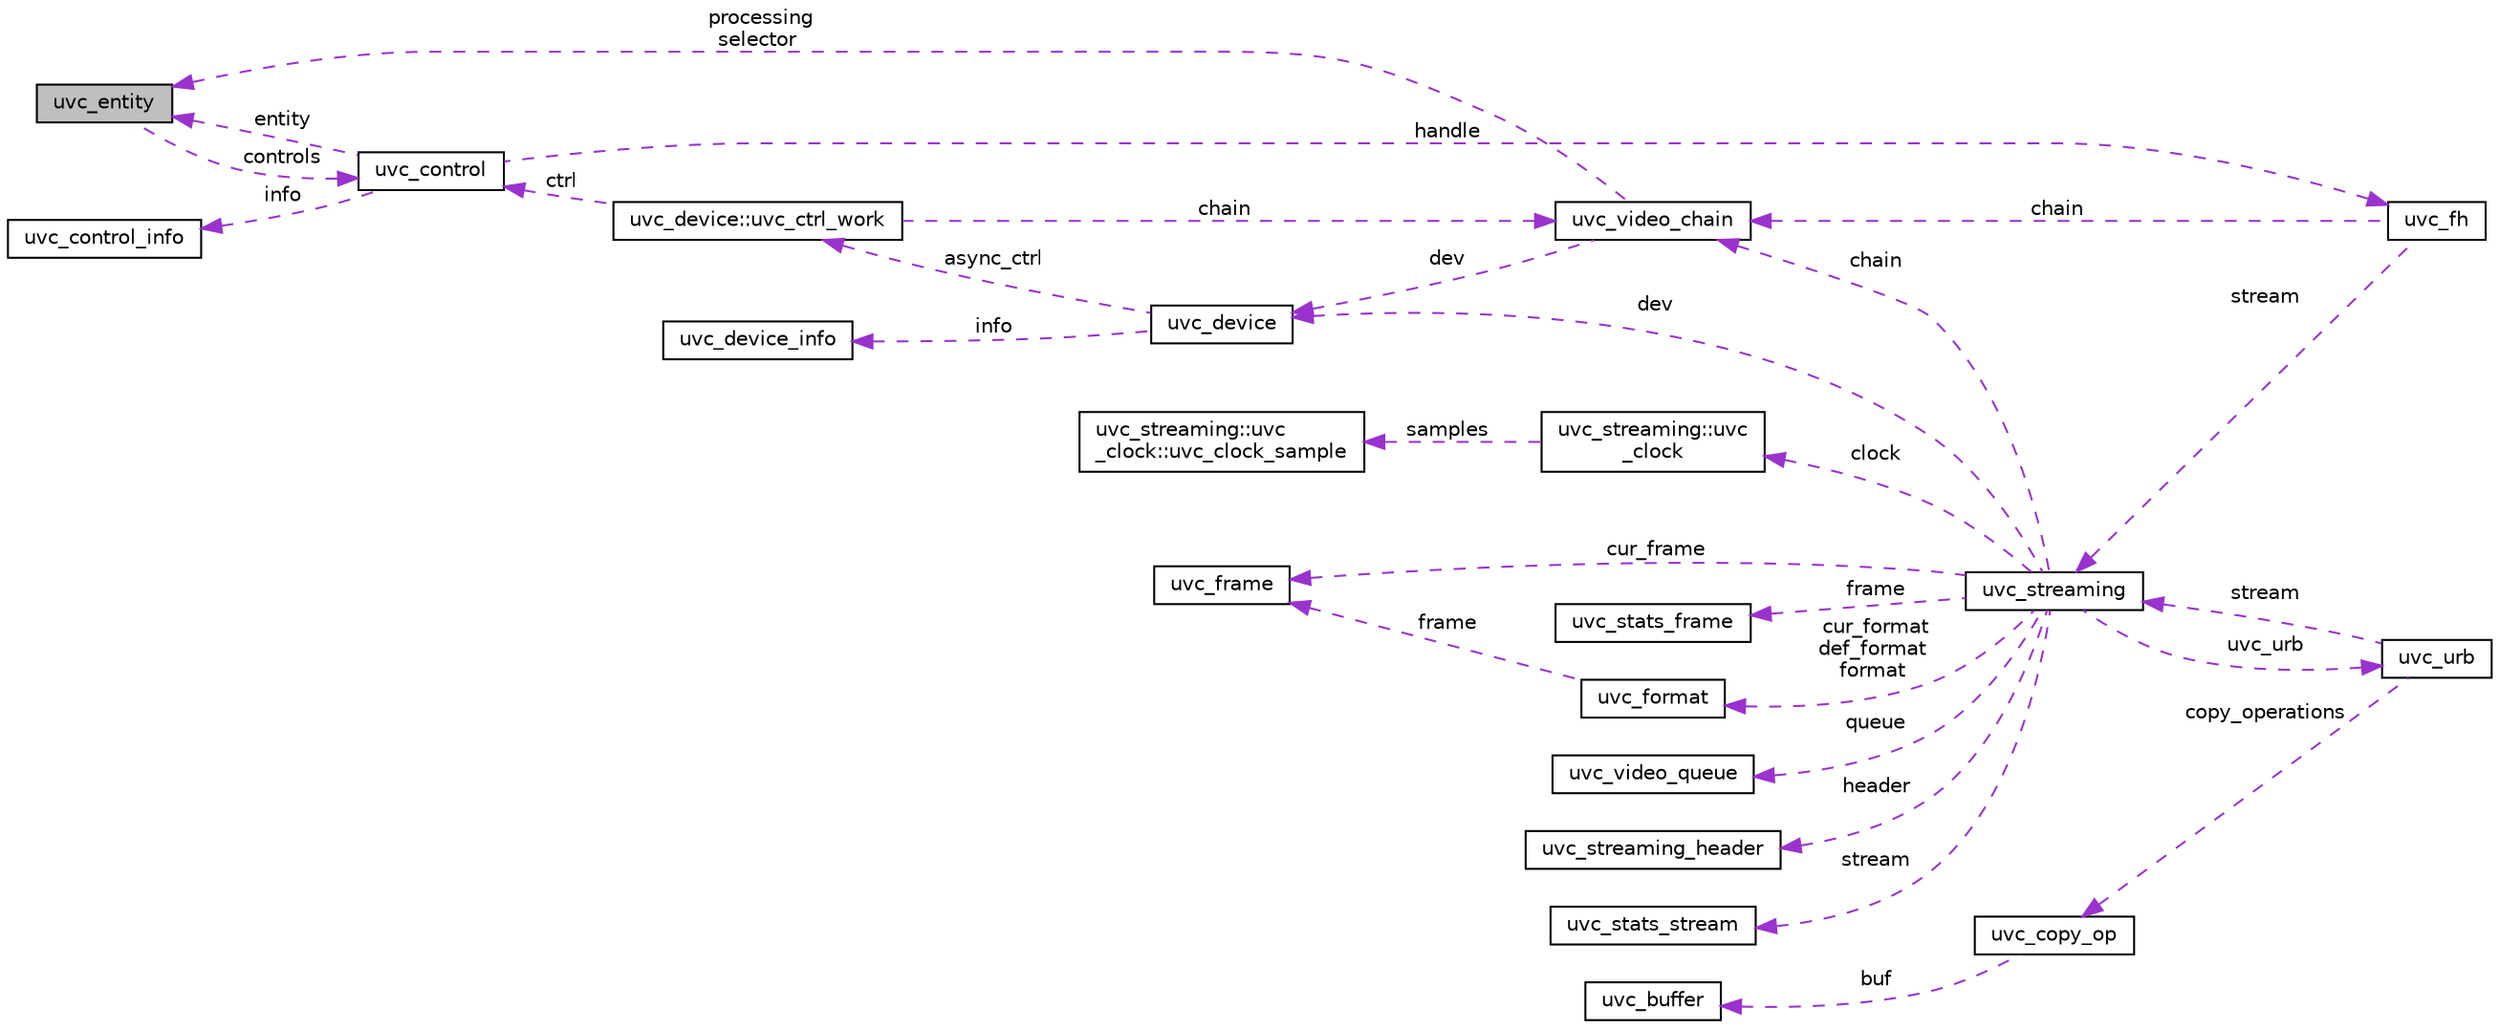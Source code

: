 digraph "uvc_entity"
{
 // LATEX_PDF_SIZE
  edge [fontname="Helvetica",fontsize="10",labelfontname="Helvetica",labelfontsize="10"];
  node [fontname="Helvetica",fontsize="10",shape=record];
  rankdir="LR";
  Node1 [label="uvc_entity",height=0.2,width=0.4,color="black", fillcolor="grey75", style="filled", fontcolor="black",tooltip=" "];
  Node2 -> Node1 [dir="back",color="darkorchid3",fontsize="10",style="dashed",label=" controls" ];
  Node2 [label="uvc_control",height=0.2,width=0.4,color="black", fillcolor="white", style="filled",URL="$structuvc__control.html",tooltip=" "];
  Node1 -> Node2 [dir="back",color="darkorchid3",fontsize="10",style="dashed",label=" entity" ];
  Node3 -> Node2 [dir="back",color="darkorchid3",fontsize="10",style="dashed",label=" info" ];
  Node3 [label="uvc_control_info",height=0.2,width=0.4,color="black", fillcolor="white", style="filled",URL="$structuvc__control__info.html",tooltip=" "];
  Node4 -> Node2 [dir="back",color="darkorchid3",fontsize="10",style="dashed",label=" handle" ];
  Node4 [label="uvc_fh",height=0.2,width=0.4,color="black", fillcolor="white", style="filled",URL="$structuvc__fh.html",tooltip=" "];
  Node5 -> Node4 [dir="back",color="darkorchid3",fontsize="10",style="dashed",label=" chain" ];
  Node5 [label="uvc_video_chain",height=0.2,width=0.4,color="black", fillcolor="white", style="filled",URL="$structuvc__video__chain.html",tooltip=" "];
  Node1 -> Node5 [dir="back",color="darkorchid3",fontsize="10",style="dashed",label=" processing\nselector" ];
  Node6 -> Node5 [dir="back",color="darkorchid3",fontsize="10",style="dashed",label=" dev" ];
  Node6 [label="uvc_device",height=0.2,width=0.4,color="black", fillcolor="white", style="filled",URL="$structuvc__device.html",tooltip=" "];
  Node7 -> Node6 [dir="back",color="darkorchid3",fontsize="10",style="dashed",label=" async_ctrl" ];
  Node7 [label="uvc_device::uvc_ctrl_work",height=0.2,width=0.4,color="black", fillcolor="white", style="filled",URL="$structuvc__device_1_1uvc__ctrl__work.html",tooltip=" "];
  Node5 -> Node7 [dir="back",color="darkorchid3",fontsize="10",style="dashed",label=" chain" ];
  Node2 -> Node7 [dir="back",color="darkorchid3",fontsize="10",style="dashed",label=" ctrl" ];
  Node8 -> Node6 [dir="back",color="darkorchid3",fontsize="10",style="dashed",label=" info" ];
  Node8 [label="uvc_device_info",height=0.2,width=0.4,color="black", fillcolor="white", style="filled",URL="$structuvc__device__info.html",tooltip=" "];
  Node9 -> Node4 [dir="back",color="darkorchid3",fontsize="10",style="dashed",label=" stream" ];
  Node9 [label="uvc_streaming",height=0.2,width=0.4,color="black", fillcolor="white", style="filled",URL="$structuvc__streaming.html",tooltip=" "];
  Node10 -> Node9 [dir="back",color="darkorchid3",fontsize="10",style="dashed",label=" clock" ];
  Node10 [label="uvc_streaming::uvc\l_clock",height=0.2,width=0.4,color="black", fillcolor="white", style="filled",URL="$structuvc__streaming_1_1uvc__clock.html",tooltip=" "];
  Node11 -> Node10 [dir="back",color="darkorchid3",fontsize="10",style="dashed",label=" samples" ];
  Node11 [label="uvc_streaming::uvc\l_clock::uvc_clock_sample",height=0.2,width=0.4,color="black", fillcolor="white", style="filled",URL="$structuvc__streaming_1_1uvc__clock_1_1uvc__clock__sample.html",tooltip=" "];
  Node5 -> Node9 [dir="back",color="darkorchid3",fontsize="10",style="dashed",label=" chain" ];
  Node12 -> Node9 [dir="back",color="darkorchid3",fontsize="10",style="dashed",label=" uvc_urb" ];
  Node12 [label="uvc_urb",height=0.2,width=0.4,color="black", fillcolor="white", style="filled",URL="$structuvc__urb.html",tooltip=" "];
  Node13 -> Node12 [dir="back",color="darkorchid3",fontsize="10",style="dashed",label=" copy_operations" ];
  Node13 [label="uvc_copy_op",height=0.2,width=0.4,color="black", fillcolor="white", style="filled",URL="$structuvc__copy__op.html",tooltip=" "];
  Node14 -> Node13 [dir="back",color="darkorchid3",fontsize="10",style="dashed",label=" buf" ];
  Node14 [label="uvc_buffer",height=0.2,width=0.4,color="black", fillcolor="white", style="filled",URL="$structuvc__buffer.html",tooltip=" "];
  Node9 -> Node12 [dir="back",color="darkorchid3",fontsize="10",style="dashed",label=" stream" ];
  Node15 -> Node9 [dir="back",color="darkorchid3",fontsize="10",style="dashed",label=" cur_frame" ];
  Node15 [label="uvc_frame",height=0.2,width=0.4,color="black", fillcolor="white", style="filled",URL="$structuvc__frame.html",tooltip=" "];
  Node16 -> Node9 [dir="back",color="darkorchid3",fontsize="10",style="dashed",label=" frame" ];
  Node16 [label="uvc_stats_frame",height=0.2,width=0.4,color="black", fillcolor="white", style="filled",URL="$structuvc__stats__frame.html",tooltip=" "];
  Node17 -> Node9 [dir="back",color="darkorchid3",fontsize="10",style="dashed",label=" cur_format\ndef_format\nformat" ];
  Node17 [label="uvc_format",height=0.2,width=0.4,color="black", fillcolor="white", style="filled",URL="$structuvc__format.html",tooltip=" "];
  Node15 -> Node17 [dir="back",color="darkorchid3",fontsize="10",style="dashed",label=" frame" ];
  Node18 -> Node9 [dir="back",color="darkorchid3",fontsize="10",style="dashed",label=" queue" ];
  Node18 [label="uvc_video_queue",height=0.2,width=0.4,color="black", fillcolor="white", style="filled",URL="$structuvc__video__queue.html",tooltip=" "];
  Node19 -> Node9 [dir="back",color="darkorchid3",fontsize="10",style="dashed",label=" header" ];
  Node19 [label="uvc_streaming_header",height=0.2,width=0.4,color="black", fillcolor="white", style="filled",URL="$structuvc__streaming__header.html",tooltip=" "];
  Node20 -> Node9 [dir="back",color="darkorchid3",fontsize="10",style="dashed",label=" stream" ];
  Node20 [label="uvc_stats_stream",height=0.2,width=0.4,color="black", fillcolor="white", style="filled",URL="$structuvc__stats__stream.html",tooltip=" "];
  Node6 -> Node9 [dir="back",color="darkorchid3",fontsize="10",style="dashed",label=" dev" ];
}
